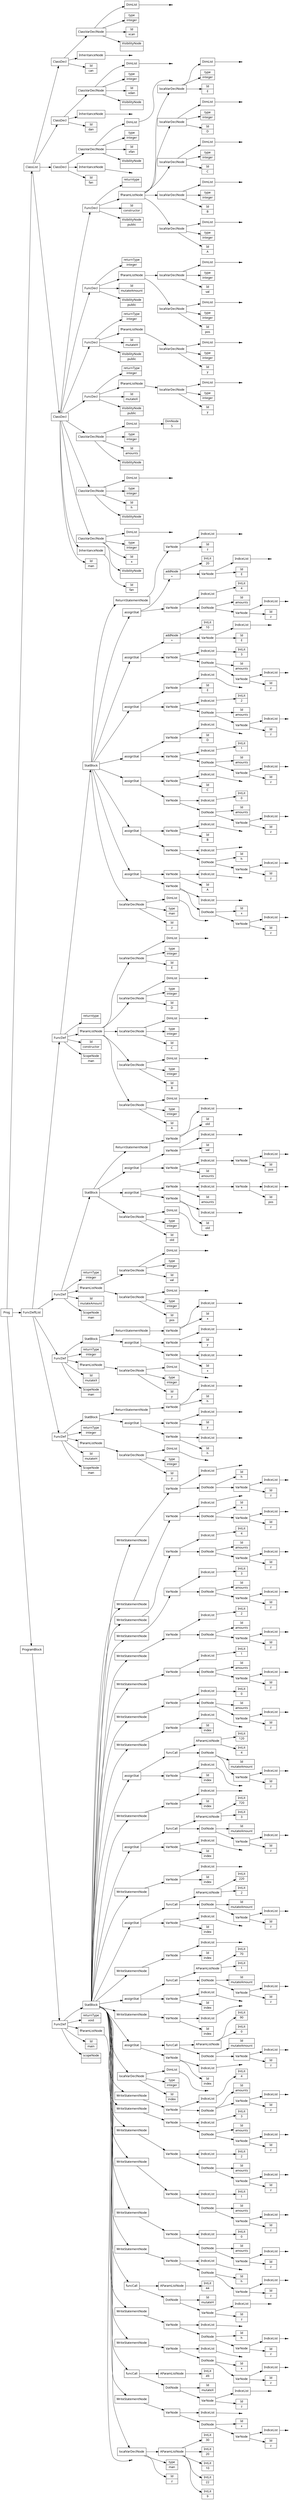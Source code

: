 digraph AST {
node [shape=record];
 node [fontname=Sans];charset="UTF-8" splines=true splines=spline rankdir =LR ordering="out"
0[label="Id|man"];
2[label="Id|fan"];
3[label="InheritanceNode"];
3->2;
4[label="VisibilityNode|"];
5[label="Id|x"];
6[label="type|integer"];
none8[shape="point"];
9[label="DimList"];
9->none8;
10[label="ClassVarDeclNode"];
10->9;
10->6;
10->5;
10->4;
11[label="VisibilityNode|"];
12[label="Id|h"];
13[label="type|integer"];
none15[shape="point"];
16[label="DimList"];
16->none15;
17[label="ClassVarDeclNode"];
17->16;
17->13;
17->12;
17->11;
18[label="VisibilityNode|"];
19[label="Id|amounts"];
20[label="type|integer"];
22[label="DimNode|5"];
23[label="DimList"];
23->22;
24[label="ClassVarDeclNode"];
24->23;
24->20;
24->19;
24->18;
25[label="VisibilityNode|public"];
26[label="Id|mutateX"];
28[label="Id|y"];
29[label="type|integer"];
none31[shape="point"];
32[label="DimList"];
32->none31;
33[label="localVarDeclNode"];
33->32;
33->29;
33->28;
34[label="fParamListNode"];
34->33;
35[label="returnType|integer"];
36[label="FuncDecl"];
36->35;
36->34;
36->26;
36->25;
37[label="VisibilityNode|public"];
38[label="Id|mutateH"];
40[label="Id|y"];
41[label="type|integer"];
none43[shape="point"];
44[label="DimList"];
44->none43;
45[label="localVarDeclNode"];
45->44;
45->41;
45->40;
46[label="fParamListNode"];
46->45;
47[label="returnType|integer"];
48[label="FuncDecl"];
48->47;
48->46;
48->38;
48->37;
49[label="VisibilityNode|public"];
50[label="Id|mutateAmount"];
52[label="Id|pos"];
53[label="type|integer"];
none55[shape="point"];
56[label="DimList"];
56->none55;
57[label="localVarDeclNode"];
57->56;
57->53;
57->52;
58[label="Id|val"];
59[label="type|integer"];
none61[shape="point"];
62[label="DimList"];
62->none61;
63[label="localVarDeclNode"];
63->62;
63->59;
63->58;
64[label="fParamListNode"];
64->63;
64->57;
65[label="returnType|integer"];
66[label="FuncDecl"];
66->65;
66->64;
66->50;
66->49;
67[label="VisibilityNode|public"];
68[label="Id|constructor"];
70[label="Id|A"];
71[label="type|integer"];
none73[shape="point"];
74[label="DimList"];
74->none73;
75[label="localVarDeclNode"];
75->74;
75->71;
75->70;
76[label="Id|B"];
77[label="type|integer"];
none79[shape="point"];
80[label="DimList"];
80->none79;
81[label="localVarDeclNode"];
81->80;
81->77;
81->76;
82[label="Id|C"];
83[label="type|integer"];
none85[shape="point"];
86[label="DimList"];
86->none85;
87[label="localVarDeclNode"];
87->86;
87->83;
87->82;
88[label="Id|D"];
89[label="type|integer"];
none91[shape="point"];
92[label="DimList"];
92->none91;
93[label="localVarDeclNode"];
93->92;
93->89;
93->88;
94[label="Id|E"];
95[label="type|integer"];
none97[shape="point"];
98[label="DimList"];
98->none97;
99[label="localVarDeclNode"];
99->98;
99->95;
99->94;
100[label="fParamListNode"];
100->99;
100->93;
100->87;
100->81;
100->75;
101[label="returntype| "];
102[label="FuncDecl"];
102->101;
102->100;
102->68;
102->67;
103[label="ClassDecl"];
103->102;
103->66;
103->48;
103->36;
103->24;
103->17;
103->10;
103->3;
103->0;
104[label="Id|fan"];
none106[shape="point"];
107[label="InheritanceNode"];
107->none106;
108[label="VisibilityNode|"];
109[label="Id|xfan"];
110[label="type|integer"];
none112[shape="point"];
113[label="DimList"];
113->none112;
114[label="ClassVarDeclNode"];
114->113;
114->110;
114->109;
114->108;
115[label="ClassDecl"];
115->114;
115->107;
115->104;
116[label="Id|dan"];
none118[shape="point"];
119[label="InheritanceNode"];
119->none118;
120[label="VisibilityNode|"];
121[label="Id|xdan"];
122[label="type|integer"];
none124[shape="point"];
125[label="DimList"];
125->none124;
126[label="ClassVarDeclNode"];
126->125;
126->122;
126->121;
126->120;
127[label="ClassDecl"];
127->126;
127->119;
127->116;
128[label="Id|can"];
none130[shape="point"];
131[label="InheritanceNode"];
131->none130;
132[label="VisibilityNode|"];
133[label="Id|xcan"];
134[label="type|integer"];
none136[shape="point"];
137[label="DimList"];
137->none136;
138[label="ClassVarDeclNode"];
138->137;
138->134;
138->133;
138->132;
139[label="ClassDecl"];
139->138;
139->131;
139->128;
141[label="Id|mutateH"];
143[label="Id|y"];
144[label="type|integer"];
none146[shape="point"];
147[label="DimList"];
147->none146;
148[label="localVarDeclNode"];
148->147;
148->144;
148->143;
149[label="fParamListNode"];
149->148;
150[label="returnType|integer"];
152[label="Id|h"];
none154[shape="point"];
155[label="IndiceList"];
155->none154;
156[label="VarNode"];
156->155;
156->152;
157[label="Id|y"];
none159[shape="point"];
160[label="IndiceList"];
160->none159;
161[label="VarNode"];
161->160;
161->157;
162[label="assignStat"];
162->161;
162->156;
163[label="Id|h"];
none165[shape="point"];
166[label="IndiceList"];
166->none165;
167[label="VarNode"];
167->166;
167->163;
168[label="ReturnStatementNode"];
168->167;
169[label="StatBlock"];
169->168;
169->162;
170[label="FuncDef"];
140[label="ScopeNode|man"];
170->169;
170->150;
170->149;
170->141;
170->140;
172[label="Id|mutateX"];
174[label="Id|y"];
175[label="type|integer"];
none177[shape="point"];
178[label="DimList"];
178->none177;
179[label="localVarDeclNode"];
179->178;
179->175;
179->174;
180[label="fParamListNode"];
180->179;
181[label="returnType|integer"];
183[label="Id|x"];
none185[shape="point"];
186[label="IndiceList"];
186->none185;
187[label="VarNode"];
187->186;
187->183;
188[label="Id|y"];
none190[shape="point"];
191[label="IndiceList"];
191->none190;
192[label="VarNode"];
192->191;
192->188;
193[label="assignStat"];
193->192;
193->187;
194[label="Id|x"];
none196[shape="point"];
197[label="IndiceList"];
197->none196;
198[label="VarNode"];
198->197;
198->194;
199[label="ReturnStatementNode"];
199->198;
200[label="StatBlock"];
200->199;
200->193;
201[label="FuncDef"];
171[label="ScopeNode|man"];
201->200;
201->181;
201->180;
201->172;
201->171;
203[label="Id|mutateAmount"];
205[label="Id|pos"];
206[label="type|integer"];
none208[shape="point"];
209[label="DimList"];
209->none208;
210[label="localVarDeclNode"];
210->209;
210->206;
210->205;
211[label="Id|val"];
212[label="type|integer"];
none214[shape="point"];
215[label="DimList"];
215->none214;
216[label="localVarDeclNode"];
216->215;
216->212;
216->211;
217[label="fParamListNode"];
217->216;
217->210;
218[label="returnType|integer"];
220[label="Id|old"];
221[label="type|integer"];
none223[shape="point"];
224[label="DimList"];
224->none223;
225[label="localVarDeclNode"];
225->224;
225->221;
225->220;
226[label="Id|old"];
none228[shape="point"];
229[label="IndiceList"];
229->none228;
230[label="VarNode"];
230->229;
230->226;
231[label="Id|amounts"];
233[label="Id|pos"];
none235[shape="point"];
236[label="IndiceList"];
236->none235;
237[label="VarNode"];
237->236;
237->233;
238[label="IndiceList"];
238->237;
239[label="VarNode"];
239->238;
239->231;
240[label="assignStat"];
240->239;
240->230;
241[label="Id|amounts"];
243[label="Id|pos"];
none245[shape="point"];
246[label="IndiceList"];
246->none245;
247[label="VarNode"];
247->246;
247->243;
248[label="IndiceList"];
248->247;
249[label="VarNode"];
249->248;
249->241;
250[label="Id|val"];
none252[shape="point"];
253[label="IndiceList"];
253->none252;
254[label="VarNode"];
254->253;
254->250;
255[label="assignStat"];
255->254;
255->249;
256[label="Id|old"];
none258[shape="point"];
259[label="IndiceList"];
259->none258;
260[label="VarNode"];
260->259;
260->256;
261[label="ReturnStatementNode"];
261->260;
262[label="StatBlock"];
262->261;
262->255;
262->240;
262->225;
263[label="FuncDef"];
202[label="ScopeNode|man"];
263->262;
263->218;
263->217;
263->203;
263->202;
265[label="Id|constructor"];
267[label="Id|A"];
268[label="type|integer"];
none270[shape="point"];
271[label="DimList"];
271->none270;
272[label="localVarDeclNode"];
272->271;
272->268;
272->267;
273[label="Id|B"];
274[label="type|integer"];
none276[shape="point"];
277[label="DimList"];
277->none276;
278[label="localVarDeclNode"];
278->277;
278->274;
278->273;
279[label="Id|C"];
280[label="type|integer"];
none282[shape="point"];
283[label="DimList"];
283->none282;
284[label="localVarDeclNode"];
284->283;
284->280;
284->279;
285[label="Id|D"];
286[label="type|integer"];
none288[shape="point"];
289[label="DimList"];
289->none288;
290[label="localVarDeclNode"];
290->289;
290->286;
290->285;
291[label="Id|E"];
292[label="type|integer"];
none294[shape="point"];
295[label="DimList"];
295->none294;
296[label="localVarDeclNode"];
296->295;
296->292;
296->291;
297[label="fParamListNode"];
297->296;
297->290;
297->284;
297->278;
297->272;
298[label="returntype| "];
300[label="Id|z"];
301[label="type|man"];
none303[shape="point"];
304[label="DimList"];
304->none303;
305[label="localVarDeclNode"];
305->304;
305->301;
305->300;
306[label="Id|z"];
none308[shape="point"];
309[label="IndiceList"];
309->none308;
310[label="VarNode"];
310->309;
310->306;
311[label="Id|x"];
312[label="DotNode"];
312->311;
312->310;
none314[shape="point"];
315[label="IndiceList"];
315->none314;
316[label="VarNode"];
316->315;
316->312;
317[label="Id|A"];
none319[shape="point"];
320[label="IndiceList"];
320->none319;
321[label="VarNode"];
321->320;
321->317;
322[label="assignStat"];
322->321;
322->316;
323[label="Id|z"];
none325[shape="point"];
326[label="IndiceList"];
326->none325;
327[label="VarNode"];
327->326;
327->323;
328[label="Id|h"];
329[label="DotNode"];
329->328;
329->327;
none331[shape="point"];
332[label="IndiceList"];
332->none331;
333[label="VarNode"];
333->332;
333->329;
334[label="Id|B"];
none336[shape="point"];
337[label="IndiceList"];
337->none336;
338[label="VarNode"];
338->337;
338->334;
339[label="assignStat"];
339->338;
339->333;
340[label="Id|z"];
none342[shape="point"];
343[label="IndiceList"];
343->none342;
344[label="VarNode"];
344->343;
344->340;
345[label="Id|amounts"];
346[label="DotNode"];
346->345;
346->344;
348[label="IntLit|0"];
349[label="IndiceList"];
349->348;
350[label="VarNode"];
350->349;
350->346;
351[label="Id|C"];
none353[shape="point"];
354[label="IndiceList"];
354->none353;
355[label="VarNode"];
355->354;
355->351;
356[label="assignStat"];
356->355;
356->350;
357[label="Id|z"];
none359[shape="point"];
360[label="IndiceList"];
360->none359;
361[label="VarNode"];
361->360;
361->357;
362[label="Id|amounts"];
363[label="DotNode"];
363->362;
363->361;
365[label="IntLit|1"];
366[label="IndiceList"];
366->365;
367[label="VarNode"];
367->366;
367->363;
368[label="Id|D"];
none370[shape="point"];
371[label="IndiceList"];
371->none370;
372[label="VarNode"];
372->371;
372->368;
373[label="assignStat"];
373->372;
373->367;
374[label="Id|z"];
none376[shape="point"];
377[label="IndiceList"];
377->none376;
378[label="VarNode"];
378->377;
378->374;
379[label="Id|amounts"];
380[label="DotNode"];
380->379;
380->378;
382[label="IntLit|2"];
383[label="IndiceList"];
383->382;
384[label="VarNode"];
384->383;
384->380;
385[label="Id|E"];
none387[shape="point"];
388[label="IndiceList"];
388->none387;
389[label="VarNode"];
389->388;
389->385;
390[label="assignStat"];
390->389;
390->384;
391[label="Id|z"];
none393[shape="point"];
394[label="IndiceList"];
394->none393;
395[label="VarNode"];
395->394;
395->391;
396[label="Id|amounts"];
397[label="DotNode"];
397->396;
397->395;
399[label="IntLit|3"];
400[label="IndiceList"];
400->399;
401[label="VarNode"];
401->400;
401->397;
402[label="Id|E"];
none404[shape="point"];
405[label="IndiceList"];
405->none404;
406[label="VarNode"];
406->405;
406->402;
407[label="addNode|+"];
408[label="IntLit|10"];
407->408;
407->406;
409[label="assignStat"];
409->407;
409->401;
410[label="Id|z"];
none412[shape="point"];
413[label="IndiceList"];
413->none412;
414[label="VarNode"];
414->413;
414->410;
415[label="Id|amounts"];
416[label="DotNode"];
416->415;
416->414;
418[label="IntLit|4"];
419[label="IndiceList"];
419->418;
420[label="VarNode"];
420->419;
420->416;
421[label="Id|E"];
none423[shape="point"];
424[label="IndiceList"];
424->none423;
425[label="VarNode"];
425->424;
425->421;
426[label="addNode|+"];
427[label="IntLit|20"];
426->427;
426->425;
428[label="assignStat"];
428->426;
428->420;
429[label="Id|z"];
none431[shape="point"];
432[label="IndiceList"];
432->none431;
433[label="VarNode"];
433->432;
433->429;
434[label="ReturnStatementNode"];
434->433;
435[label="StatBlock"];
435->434;
435->428;
435->409;
435->390;
435->373;
435->356;
435->339;
435->322;
435->305;
436[label="FuncDef"];
264[label="ScopeNode|man"];
436->435;
436->298;
436->297;
436->265;
436->264;
438[label="scopeNode| "];
none440[shape="point"];
441[label="fParamListNode"];
441->none440;
442[label="returnType|void"];
444[label="Id|z"];
445[label="type|man"];
447[label="IntLit|9"];
448[label="IntLit|22"];
449[label="IntLit|10"];
450[label="IntLit|20"];
451[label="IntLit|30"];
452[label="AParamListNode"];
452->451;
452->450;
452->449;
452->448;
452->447;
453[label="localVarDeclNode"];
453->452;
453->445;
453->444;
454[label="Id|z"];
none456[shape="point"];
457[label="IndiceList"];
457->none456;
458[label="VarNode"];
458->457;
458->454;
459[label="Id|x"];
460[label="DotNode"];
460->459;
460->458;
none462[shape="point"];
463[label="IndiceList"];
463->none462;
464[label="VarNode"];
464->463;
464->460;
465[label="WriteStatementNode"];
465->464;
466[label="Id|z"];
none468[shape="point"];
469[label="IndiceList"];
469->none468;
470[label="VarNode"];
470->469;
470->466;
471[label="Id|mutateX"];
472[label="DotNode"];
472->471;
472->470;
474[label="IntLit|49"];
475[label="AParamListNode"];
475->474;
476[label="funcCall"];
476->475;
476->472;
477[label="Id|z"];
none479[shape="point"];
480[label="IndiceList"];
480->none479;
481[label="VarNode"];
481->480;
481->477;
482[label="Id|x"];
483[label="DotNode"];
483->482;
483->481;
none485[shape="point"];
486[label="IndiceList"];
486->none485;
487[label="VarNode"];
487->486;
487->483;
488[label="WriteStatementNode"];
488->487;
489[label="Id|z"];
none491[shape="point"];
492[label="IndiceList"];
492->none491;
493[label="VarNode"];
493->492;
493->489;
494[label="Id|h"];
495[label="DotNode"];
495->494;
495->493;
none497[shape="point"];
498[label="IndiceList"];
498->none497;
499[label="VarNode"];
499->498;
499->495;
500[label="WriteStatementNode"];
500->499;
501[label="Id|z"];
none503[shape="point"];
504[label="IndiceList"];
504->none503;
505[label="VarNode"];
505->504;
505->501;
506[label="Id|mutateH"];
507[label="DotNode"];
507->506;
507->505;
509[label="IntLit|44"];
510[label="AParamListNode"];
510->509;
511[label="funcCall"];
511->510;
511->507;
512[label="Id|z"];
none514[shape="point"];
515[label="IndiceList"];
515->none514;
516[label="VarNode"];
516->515;
516->512;
517[label="Id|h"];
518[label="DotNode"];
518->517;
518->516;
none520[shape="point"];
521[label="IndiceList"];
521->none520;
522[label="VarNode"];
522->521;
522->518;
523[label="WriteStatementNode"];
523->522;
524[label="Id|z"];
none526[shape="point"];
527[label="IndiceList"];
527->none526;
528[label="VarNode"];
528->527;
528->524;
529[label="Id|amounts"];
530[label="DotNode"];
530->529;
530->528;
532[label="IntLit|0"];
533[label="IndiceList"];
533->532;
534[label="VarNode"];
534->533;
534->530;
535[label="WriteStatementNode"];
535->534;
536[label="Id|z"];
none538[shape="point"];
539[label="IndiceList"];
539->none538;
540[label="VarNode"];
540->539;
540->536;
541[label="Id|amounts"];
542[label="DotNode"];
542->541;
542->540;
544[label="IntLit|1"];
545[label="IndiceList"];
545->544;
546[label="VarNode"];
546->545;
546->542;
547[label="WriteStatementNode"];
547->546;
548[label="Id|z"];
none550[shape="point"];
551[label="IndiceList"];
551->none550;
552[label="VarNode"];
552->551;
552->548;
553[label="Id|amounts"];
554[label="DotNode"];
554->553;
554->552;
556[label="IntLit|2"];
557[label="IndiceList"];
557->556;
558[label="VarNode"];
558->557;
558->554;
559[label="WriteStatementNode"];
559->558;
560[label="Id|z"];
none562[shape="point"];
563[label="IndiceList"];
563->none562;
564[label="VarNode"];
564->563;
564->560;
565[label="Id|amounts"];
566[label="DotNode"];
566->565;
566->564;
568[label="IntLit|3"];
569[label="IndiceList"];
569->568;
570[label="VarNode"];
570->569;
570->566;
571[label="WriteStatementNode"];
571->570;
572[label="Id|z"];
none574[shape="point"];
575[label="IndiceList"];
575->none574;
576[label="VarNode"];
576->575;
576->572;
577[label="Id|amounts"];
578[label="DotNode"];
578->577;
578->576;
580[label="IntLit|4"];
581[label="IndiceList"];
581->580;
582[label="VarNode"];
582->581;
582->578;
583[label="WriteStatementNode"];
583->582;
584[label="Id|index"];
585[label="type|integer"];
none587[shape="point"];
588[label="DimList"];
588->none587;
589[label="localVarDeclNode"];
589->588;
589->585;
589->584;
590[label="Id|index"];
none592[shape="point"];
593[label="IndiceList"];
593->none592;
594[label="VarNode"];
594->593;
594->590;
595[label="Id|z"];
none597[shape="point"];
598[label="IndiceList"];
598->none597;
599[label="VarNode"];
599->598;
599->595;
600[label="Id|mutateAmount"];
601[label="DotNode"];
601->600;
601->599;
603[label="IntLit|0"];
604[label="IntLit|90"];
605[label="AParamListNode"];
605->604;
605->603;
606[label="funcCall"];
606->605;
606->601;
607[label="assignStat"];
607->606;
607->594;
608[label="Id|index"];
none610[shape="point"];
611[label="IndiceList"];
611->none610;
612[label="VarNode"];
612->611;
612->608;
613[label="WriteStatementNode"];
613->612;
614[label="Id|index"];
none616[shape="point"];
617[label="IndiceList"];
617->none616;
618[label="VarNode"];
618->617;
618->614;
619[label="Id|z"];
none621[shape="point"];
622[label="IndiceList"];
622->none621;
623[label="VarNode"];
623->622;
623->619;
624[label="Id|mutateAmount"];
625[label="DotNode"];
625->624;
625->623;
627[label="IntLit|1"];
628[label="IntLit|70"];
629[label="AParamListNode"];
629->628;
629->627;
630[label="funcCall"];
630->629;
630->625;
631[label="assignStat"];
631->630;
631->618;
632[label="Id|index"];
none634[shape="point"];
635[label="IndiceList"];
635->none634;
636[label="VarNode"];
636->635;
636->632;
637[label="WriteStatementNode"];
637->636;
638[label="Id|index"];
none640[shape="point"];
641[label="IndiceList"];
641->none640;
642[label="VarNode"];
642->641;
642->638;
643[label="Id|z"];
none645[shape="point"];
646[label="IndiceList"];
646->none645;
647[label="VarNode"];
647->646;
647->643;
648[label="Id|mutateAmount"];
649[label="DotNode"];
649->648;
649->647;
651[label="IntLit|2"];
652[label="IntLit|220"];
653[label="AParamListNode"];
653->652;
653->651;
654[label="funcCall"];
654->653;
654->649;
655[label="assignStat"];
655->654;
655->642;
656[label="Id|index"];
none658[shape="point"];
659[label="IndiceList"];
659->none658;
660[label="VarNode"];
660->659;
660->656;
661[label="WriteStatementNode"];
661->660;
662[label="Id|index"];
none664[shape="point"];
665[label="IndiceList"];
665->none664;
666[label="VarNode"];
666->665;
666->662;
667[label="Id|z"];
none669[shape="point"];
670[label="IndiceList"];
670->none669;
671[label="VarNode"];
671->670;
671->667;
672[label="Id|mutateAmount"];
673[label="DotNode"];
673->672;
673->671;
675[label="IntLit|3"];
676[label="IntLit|720"];
677[label="AParamListNode"];
677->676;
677->675;
678[label="funcCall"];
678->677;
678->673;
679[label="assignStat"];
679->678;
679->666;
680[label="Id|index"];
none682[shape="point"];
683[label="IndiceList"];
683->none682;
684[label="VarNode"];
684->683;
684->680;
685[label="WriteStatementNode"];
685->684;
686[label="Id|index"];
none688[shape="point"];
689[label="IndiceList"];
689->none688;
690[label="VarNode"];
690->689;
690->686;
691[label="Id|z"];
none693[shape="point"];
694[label="IndiceList"];
694->none693;
695[label="VarNode"];
695->694;
695->691;
696[label="Id|mutateAmount"];
697[label="DotNode"];
697->696;
697->695;
699[label="IntLit|4"];
700[label="IntLit|120"];
701[label="AParamListNode"];
701->700;
701->699;
702[label="funcCall"];
702->701;
702->697;
703[label="assignStat"];
703->702;
703->690;
704[label="Id|index"];
none706[shape="point"];
707[label="IndiceList"];
707->none706;
708[label="VarNode"];
708->707;
708->704;
709[label="WriteStatementNode"];
709->708;
710[label="Id|z"];
none712[shape="point"];
713[label="IndiceList"];
713->none712;
714[label="VarNode"];
714->713;
714->710;
715[label="Id|amounts"];
716[label="DotNode"];
716->715;
716->714;
718[label="IntLit|0"];
719[label="IndiceList"];
719->718;
720[label="VarNode"];
720->719;
720->716;
721[label="WriteStatementNode"];
721->720;
722[label="Id|z"];
none724[shape="point"];
725[label="IndiceList"];
725->none724;
726[label="VarNode"];
726->725;
726->722;
727[label="Id|amounts"];
728[label="DotNode"];
728->727;
728->726;
730[label="IntLit|1"];
731[label="IndiceList"];
731->730;
732[label="VarNode"];
732->731;
732->728;
733[label="WriteStatementNode"];
733->732;
734[label="Id|z"];
none736[shape="point"];
737[label="IndiceList"];
737->none736;
738[label="VarNode"];
738->737;
738->734;
739[label="Id|amounts"];
740[label="DotNode"];
740->739;
740->738;
742[label="IntLit|2"];
743[label="IndiceList"];
743->742;
744[label="VarNode"];
744->743;
744->740;
745[label="WriteStatementNode"];
745->744;
746[label="Id|z"];
none748[shape="point"];
749[label="IndiceList"];
749->none748;
750[label="VarNode"];
750->749;
750->746;
751[label="Id|amounts"];
752[label="DotNode"];
752->751;
752->750;
754[label="IntLit|3"];
755[label="IndiceList"];
755->754;
756[label="VarNode"];
756->755;
756->752;
757[label="WriteStatementNode"];
757->756;
758[label="Id|z"];
none760[shape="point"];
761[label="IndiceList"];
761->none760;
762[label="VarNode"];
762->761;
762->758;
763[label="Id|amounts"];
764[label="DotNode"];
764->763;
764->762;
766[label="IntLit|4"];
767[label="IndiceList"];
767->766;
768[label="VarNode"];
768->767;
768->764;
769[label="WriteStatementNode"];
769->768;
770[label="Id|z"];
none772[shape="point"];
773[label="IndiceList"];
773->none772;
774[label="VarNode"];
774->773;
774->770;
775[label="Id|x"];
776[label="DotNode"];
776->775;
776->774;
none778[shape="point"];
779[label="IndiceList"];
779->none778;
780[label="VarNode"];
780->779;
780->776;
781[label="WriteStatementNode"];
781->780;
782[label="Id|z"];
none784[shape="point"];
785[label="IndiceList"];
785->none784;
786[label="VarNode"];
786->785;
786->782;
787[label="Id|h"];
788[label="DotNode"];
788->787;
788->786;
none790[shape="point"];
791[label="IndiceList"];
791->none790;
792[label="VarNode"];
792->791;
792->788;
793[label="WriteStatementNode"];
793->792;
794[label="StatBlock"];
794->793;
794->781;
794->769;
794->757;
794->745;
794->733;
794->721;
794->709;
794->703;
794->685;
794->679;
794->661;
794->655;
794->637;
794->631;
794->613;
794->607;
794->589;
794->583;
794->571;
794->559;
794->547;
794->535;
794->523;
794->511;
794->500;
794->488;
794->476;
794->465;
794->453;
795[label="FuncDef"];
437[label="Id|main"];
795->794;
795->442;
795->441;
795->437;
795->438;
796[label="ClassList"];
797[label="FuncDeflList"];
798[label="Prog"];
799[label="ProgramBlock"];
799->795;
797->436;
797->263;
797->201;
797->170;
796->139;
796->127;
796->115;
796->103;
798->796;
798->797;
798->799;
}